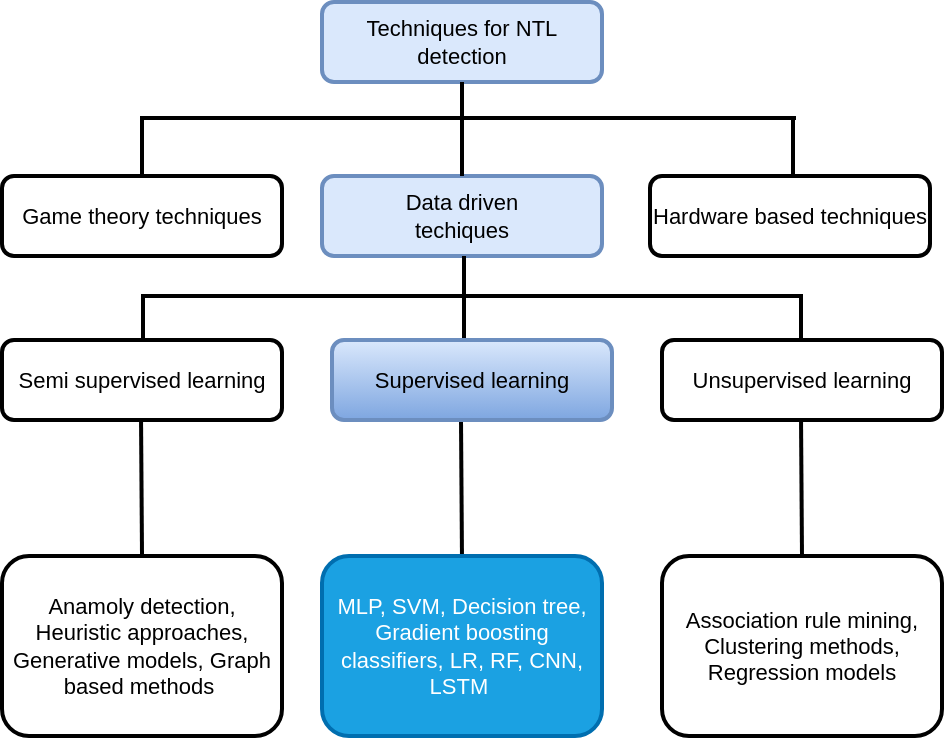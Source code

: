 <mxfile version="14.6.5" type="github">
  <diagram id="Lri1xin3HY_Xt2PqyF3Q" name="Page-1">
    <mxGraphModel dx="868" dy="425" grid="0" gridSize="6" guides="1" tooltips="1" connect="1" arrows="1" fold="1" page="1" pageScale="1" pageWidth="850" pageHeight="1100" math="0" shadow="0">
      <root>
        <mxCell id="0" />
        <mxCell id="1" parent="0" />
        <mxCell id="qvna9PilYNCjH9C9Au6z-41" value="" style="group;fontSize=11;" parent="1" vertex="1" connectable="0">
          <mxGeometry x="9" y="5" width="470" height="367" as="geometry" />
        </mxCell>
        <mxCell id="qvna9PilYNCjH9C9Au6z-21" value="" style="endArrow=none;html=1;strokeWidth=2;fontSize=11;" parent="qvna9PilYNCjH9C9Au6z-41" edge="1">
          <mxGeometry width="50" height="50" relative="1" as="geometry">
            <mxPoint x="400" y="277" as="sourcePoint" />
            <mxPoint x="399.5" y="207" as="targetPoint" />
          </mxGeometry>
        </mxCell>
        <mxCell id="qvna9PilYNCjH9C9Au6z-20" value="" style="endArrow=none;html=1;strokeWidth=2;fontSize=11;" parent="qvna9PilYNCjH9C9Au6z-41" edge="1">
          <mxGeometry width="50" height="50" relative="1" as="geometry">
            <mxPoint x="230" y="279" as="sourcePoint" />
            <mxPoint x="229.5" y="209" as="targetPoint" />
          </mxGeometry>
        </mxCell>
        <mxCell id="qvna9PilYNCjH9C9Au6z-15" value="" style="endArrow=none;html=1;strokeWidth=2;fontSize=11;" parent="qvna9PilYNCjH9C9Au6z-41" edge="1">
          <mxGeometry width="50" height="50" relative="1" as="geometry">
            <mxPoint x="399.5" y="176" as="sourcePoint" />
            <mxPoint x="399.5" y="146" as="targetPoint" />
          </mxGeometry>
        </mxCell>
        <mxCell id="qvna9PilYNCjH9C9Au6z-1" value="Techniques for NTL detection" style="rounded=1;whiteSpace=wrap;html=1;strokeWidth=2;fillColor=#dae8fc;strokeColor=#6c8ebf;fontSize=11;" parent="qvna9PilYNCjH9C9Au6z-41" vertex="1">
          <mxGeometry x="160" width="140" height="40" as="geometry" />
        </mxCell>
        <mxCell id="qvna9PilYNCjH9C9Au6z-2" value="&lt;font style=&quot;font-size: 11px;&quot;&gt;Hardware based techniques&lt;/font&gt;" style="rounded=1;whiteSpace=wrap;html=1;strokeWidth=2;fontSize=11;" parent="qvna9PilYNCjH9C9Au6z-41" vertex="1">
          <mxGeometry x="324" y="87" width="140" height="40" as="geometry" />
        </mxCell>
        <mxCell id="qvna9PilYNCjH9C9Au6z-3" value="Data driven&lt;br style=&quot;font-size: 11px;&quot;&gt;techiques" style="rounded=1;strokeWidth=2;whiteSpace=wrap;html=1;fillColor=#dae8fc;strokeColor=#6c8ebf;fontSize=11;" parent="qvna9PilYNCjH9C9Au6z-41" vertex="1">
          <mxGeometry x="160" y="87" width="140" height="40" as="geometry" />
        </mxCell>
        <mxCell id="qvna9PilYNCjH9C9Au6z-4" value="&lt;span style=&quot;font-size: 11px;&quot;&gt;Game theory techniques&lt;/span&gt;" style="rounded=1;whiteSpace=wrap;html=1;strokeWidth=2;fontSize=11;" parent="qvna9PilYNCjH9C9Au6z-41" vertex="1">
          <mxGeometry y="87" width="140" height="40" as="geometry" />
        </mxCell>
        <mxCell id="qvna9PilYNCjH9C9Au6z-5" value="" style="endArrow=none;html=1;entryX=0.5;entryY=1;entryDx=0;entryDy=0;exitX=0.5;exitY=0;exitDx=0;exitDy=0;strokeWidth=2;fontSize=11;" parent="qvna9PilYNCjH9C9Au6z-41" source="qvna9PilYNCjH9C9Au6z-3" target="qvna9PilYNCjH9C9Au6z-1" edge="1">
          <mxGeometry width="50" height="50" relative="1" as="geometry">
            <mxPoint x="210" y="97" as="sourcePoint" />
            <mxPoint x="260" y="47" as="targetPoint" />
          </mxGeometry>
        </mxCell>
        <mxCell id="qvna9PilYNCjH9C9Au6z-6" value="" style="endArrow=none;html=1;strokeWidth=2;fontSize=11;" parent="qvna9PilYNCjH9C9Au6z-41" edge="1">
          <mxGeometry width="50" height="50" relative="1" as="geometry">
            <mxPoint x="69" y="58" as="sourcePoint" />
            <mxPoint x="397" y="58" as="targetPoint" />
          </mxGeometry>
        </mxCell>
        <mxCell id="qvna9PilYNCjH9C9Au6z-7" value="" style="endArrow=none;html=1;strokeWidth=2;fontSize=11;" parent="qvna9PilYNCjH9C9Au6z-41" edge="1">
          <mxGeometry width="50" height="50" relative="1" as="geometry">
            <mxPoint x="70" y="87" as="sourcePoint" />
            <mxPoint x="70" y="57" as="targetPoint" />
          </mxGeometry>
        </mxCell>
        <mxCell id="qvna9PilYNCjH9C9Au6z-8" value="" style="endArrow=none;html=1;strokeWidth=2;fontSize=11;" parent="qvna9PilYNCjH9C9Au6z-41" edge="1">
          <mxGeometry width="50" height="50" relative="1" as="geometry">
            <mxPoint x="395.5" y="87" as="sourcePoint" />
            <mxPoint x="395.5" y="57" as="targetPoint" />
          </mxGeometry>
        </mxCell>
        <mxCell id="qvna9PilYNCjH9C9Au6z-10" value="" style="endArrow=none;html=1;entryX=0.5;entryY=1;entryDx=0;entryDy=0;exitX=0.5;exitY=0;exitDx=0;exitDy=0;strokeWidth=2;fontSize=11;" parent="qvna9PilYNCjH9C9Au6z-41" edge="1">
          <mxGeometry width="50" height="50" relative="1" as="geometry">
            <mxPoint x="231" y="174" as="sourcePoint" />
            <mxPoint x="231" y="127" as="targetPoint" />
          </mxGeometry>
        </mxCell>
        <mxCell id="qvna9PilYNCjH9C9Au6z-9" value="&lt;font style=&quot;font-size: 11px;&quot;&gt;Supervised learning&lt;/font&gt;" style="rounded=1;whiteSpace=wrap;html=1;strokeWidth=2;gradientColor=#7ea6e0;fillColor=#dae8fc;strokeColor=#6c8ebf;fontSize=11;" parent="qvna9PilYNCjH9C9Au6z-41" vertex="1">
          <mxGeometry x="165" y="169" width="140" height="40" as="geometry" />
        </mxCell>
        <mxCell id="qvna9PilYNCjH9C9Au6z-11" value="&lt;span style=&quot;font-size: 11px;&quot;&gt;Unsupervised learning&lt;/span&gt;" style="rounded=1;whiteSpace=wrap;html=1;strokeWidth=2;fontSize=11;" parent="qvna9PilYNCjH9C9Au6z-41" vertex="1">
          <mxGeometry x="330" y="169" width="140" height="40" as="geometry" />
        </mxCell>
        <mxCell id="qvna9PilYNCjH9C9Au6z-13" value="" style="endArrow=none;html=1;strokeWidth=2;fontSize=11;" parent="qvna9PilYNCjH9C9Au6z-41" edge="1">
          <mxGeometry width="50" height="50" relative="1" as="geometry">
            <mxPoint x="71" y="147" as="sourcePoint" />
            <mxPoint x="399" y="147" as="targetPoint" />
          </mxGeometry>
        </mxCell>
        <mxCell id="qvna9PilYNCjH9C9Au6z-14" value="" style="endArrow=none;html=1;strokeWidth=2;fontSize=11;" parent="qvna9PilYNCjH9C9Au6z-41" edge="1">
          <mxGeometry width="50" height="50" relative="1" as="geometry">
            <mxPoint x="70.5" y="176" as="sourcePoint" />
            <mxPoint x="70.5" y="146" as="targetPoint" />
          </mxGeometry>
        </mxCell>
        <mxCell id="qvna9PilYNCjH9C9Au6z-16" value="&lt;span style=&quot;font-size: 11px;&quot;&gt;Anamoly detection, Heuristic approaches, Generative models, Graph based methods&amp;nbsp;&lt;/span&gt;" style="rounded=1;whiteSpace=wrap;html=1;strokeWidth=2;fontSize=11;" parent="qvna9PilYNCjH9C9Au6z-41" vertex="1">
          <mxGeometry y="277" width="140" height="90" as="geometry" />
        </mxCell>
        <mxCell id="qvna9PilYNCjH9C9Au6z-17" value="&lt;span style=&quot;font-size: 11px;&quot;&gt;MLP, SVM, Decision tree, Gradient boosting classifiers, LR, RF, CNN, LSTM&amp;nbsp;&lt;/span&gt;" style="rounded=1;whiteSpace=wrap;html=1;strokeWidth=2;strokeColor=#006EAF;fontColor=#ffffff;fillColor=#1ba1e2;fontSize=11;" parent="qvna9PilYNCjH9C9Au6z-41" vertex="1">
          <mxGeometry x="160" y="277" width="140" height="90" as="geometry" />
        </mxCell>
        <mxCell id="qvna9PilYNCjH9C9Au6z-18" value="&lt;span style=&quot;font-size: 11px;&quot;&gt;Association rule mining, Clustering methods, Regression models&lt;/span&gt;" style="rounded=1;whiteSpace=wrap;html=1;strokeWidth=2;fontSize=11;" parent="qvna9PilYNCjH9C9Au6z-41" vertex="1">
          <mxGeometry x="330" y="277" width="140" height="90" as="geometry" />
        </mxCell>
        <mxCell id="qvna9PilYNCjH9C9Au6z-19" value="" style="endArrow=none;html=1;strokeWidth=2;fontSize=11;" parent="qvna9PilYNCjH9C9Au6z-41" edge="1">
          <mxGeometry width="50" height="50" relative="1" as="geometry">
            <mxPoint x="70" y="276" as="sourcePoint" />
            <mxPoint x="69.5" y="206" as="targetPoint" />
          </mxGeometry>
        </mxCell>
        <mxCell id="qvna9PilYNCjH9C9Au6z-12" value="&lt;span style=&quot;font-size: 11px;&quot;&gt;Semi supervised learning&lt;/span&gt;" style="rounded=1;whiteSpace=wrap;html=1;strokeWidth=2;fontSize=11;" parent="qvna9PilYNCjH9C9Au6z-41" vertex="1">
          <mxGeometry y="169" width="140" height="40" as="geometry" />
        </mxCell>
      </root>
    </mxGraphModel>
  </diagram>
</mxfile>
